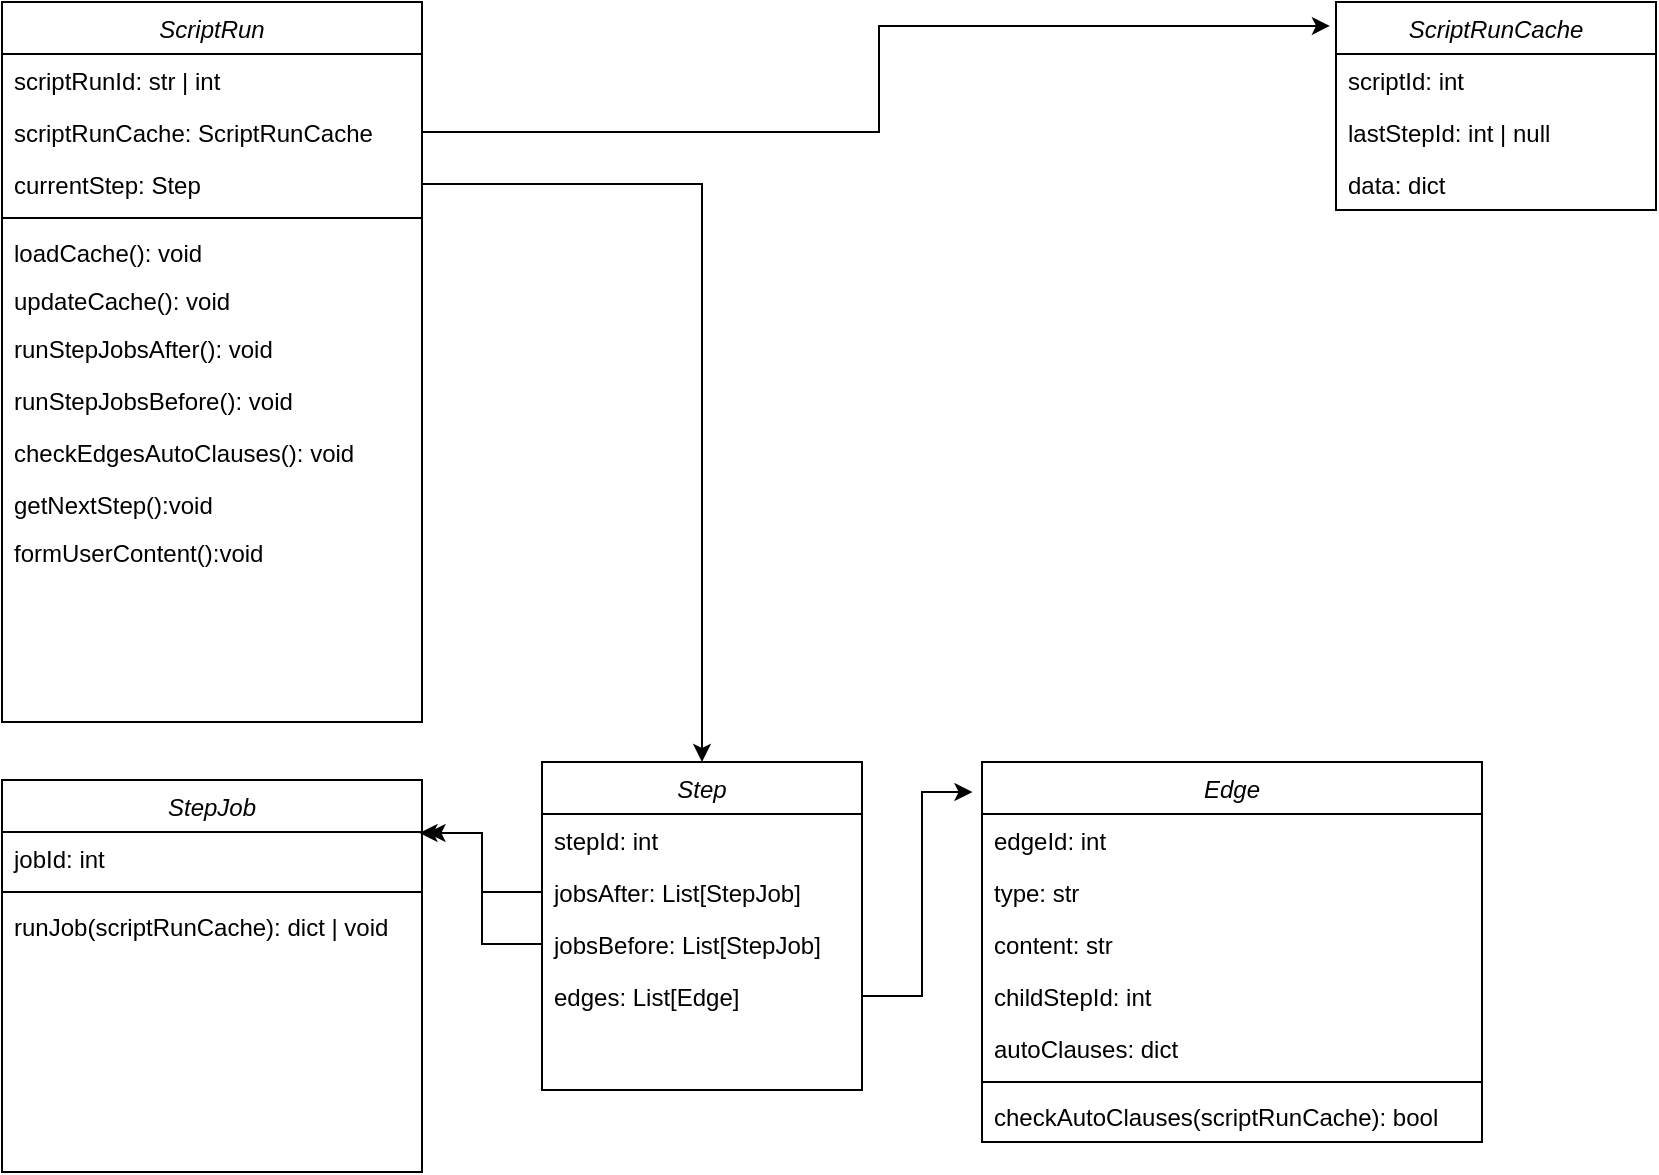 <mxfile version="22.0.8" type="github">
  <diagram id="C5RBs43oDa-KdzZeNtuy" name="Page-1">
    <mxGraphModel dx="1368" dy="771" grid="1" gridSize="10" guides="1" tooltips="1" connect="1" arrows="1" fold="1" page="1" pageScale="1" pageWidth="827" pageHeight="1169" math="0" shadow="0">
      <root>
        <mxCell id="WIyWlLk6GJQsqaUBKTNV-0" />
        <mxCell id="WIyWlLk6GJQsqaUBKTNV-1" parent="WIyWlLk6GJQsqaUBKTNV-0" />
        <mxCell id="zkfFHV4jXpPFQw0GAbJ--0" value="ScriptRun" style="swimlane;fontStyle=2;align=center;verticalAlign=top;childLayout=stackLayout;horizontal=1;startSize=26;horizontalStack=0;resizeParent=1;resizeLast=0;collapsible=1;marginBottom=0;rounded=0;shadow=0;strokeWidth=1;" parent="WIyWlLk6GJQsqaUBKTNV-1" vertex="1">
          <mxGeometry width="210" height="360" as="geometry">
            <mxRectangle x="220" y="120" width="160" height="26" as="alternateBounds" />
          </mxGeometry>
        </mxCell>
        <mxCell id="zkfFHV4jXpPFQw0GAbJ--2" value="scriptRunId: str | int" style="text;align=left;verticalAlign=top;spacingLeft=4;spacingRight=4;overflow=hidden;rotatable=0;points=[[0,0.5],[1,0.5]];portConstraint=eastwest;rounded=0;shadow=0;html=0;" parent="zkfFHV4jXpPFQw0GAbJ--0" vertex="1">
          <mxGeometry y="26" width="210" height="26" as="geometry" />
        </mxCell>
        <mxCell id="EpIali6iQXWB2i0QFsvH-1" value="scriptRunCache: ScriptRunCache" style="text;align=left;verticalAlign=top;spacingLeft=4;spacingRight=4;overflow=hidden;rotatable=0;points=[[0,0.5],[1,0.5]];portConstraint=eastwest;rounded=0;shadow=0;html=0;" parent="zkfFHV4jXpPFQw0GAbJ--0" vertex="1">
          <mxGeometry y="52" width="210" height="26" as="geometry" />
        </mxCell>
        <mxCell id="EpIali6iQXWB2i0QFsvH-38" value="currentStep: Step" style="text;align=left;verticalAlign=top;spacingLeft=4;spacingRight=4;overflow=hidden;rotatable=0;points=[[0,0.5],[1,0.5]];portConstraint=eastwest;rounded=0;shadow=0;html=0;" parent="zkfFHV4jXpPFQw0GAbJ--0" vertex="1">
          <mxGeometry y="78" width="210" height="26" as="geometry" />
        </mxCell>
        <mxCell id="zkfFHV4jXpPFQw0GAbJ--4" value="" style="line;html=1;strokeWidth=1;align=left;verticalAlign=middle;spacingTop=-1;spacingLeft=3;spacingRight=3;rotatable=0;labelPosition=right;points=[];portConstraint=eastwest;" parent="zkfFHV4jXpPFQw0GAbJ--0" vertex="1">
          <mxGeometry y="104" width="210" height="8" as="geometry" />
        </mxCell>
        <mxCell id="EpIali6iQXWB2i0QFsvH-22" value="loadCache(): void" style="text;align=left;verticalAlign=top;spacingLeft=4;spacingRight=4;overflow=hidden;rotatable=0;points=[[0,0.5],[1,0.5]];portConstraint=eastwest;" parent="zkfFHV4jXpPFQw0GAbJ--0" vertex="1">
          <mxGeometry y="112" width="210" height="24" as="geometry" />
        </mxCell>
        <mxCell id="EpIali6iQXWB2i0QFsvH-23" value="updateCache(): void" style="text;align=left;verticalAlign=top;spacingLeft=4;spacingRight=4;overflow=hidden;rotatable=0;points=[[0,0.5],[1,0.5]];portConstraint=eastwest;" parent="zkfFHV4jXpPFQw0GAbJ--0" vertex="1">
          <mxGeometry y="136" width="210" height="24" as="geometry" />
        </mxCell>
        <mxCell id="EpIali6iQXWB2i0QFsvH-59" value="runStepJobsAfter(): void" style="text;align=left;verticalAlign=top;spacingLeft=4;spacingRight=4;overflow=hidden;rotatable=0;points=[[0,0.5],[1,0.5]];portConstraint=eastwest;rounded=0;shadow=0;html=0;" parent="zkfFHV4jXpPFQw0GAbJ--0" vertex="1">
          <mxGeometry y="160" width="210" height="26" as="geometry" />
        </mxCell>
        <mxCell id="EpIali6iQXWB2i0QFsvH-58" value="runStepJobsBefore(): void" style="text;align=left;verticalAlign=top;spacingLeft=4;spacingRight=4;overflow=hidden;rotatable=0;points=[[0,0.5],[1,0.5]];portConstraint=eastwest;rounded=0;shadow=0;html=0;" parent="zkfFHV4jXpPFQw0GAbJ--0" vertex="1">
          <mxGeometry y="186" width="210" height="26" as="geometry" />
        </mxCell>
        <mxCell id="gZL-CA3MrHQafy-ou_5t-15" value="checkEdgesAutoClauses(): void" style="text;align=left;verticalAlign=top;spacingLeft=4;spacingRight=4;overflow=hidden;rotatable=0;points=[[0,0.5],[1,0.5]];portConstraint=eastwest;rounded=0;shadow=0;html=0;" vertex="1" parent="zkfFHV4jXpPFQw0GAbJ--0">
          <mxGeometry y="212" width="210" height="26" as="geometry" />
        </mxCell>
        <mxCell id="EpIali6iQXWB2i0QFsvH-40" value="getNextStep():void" style="text;align=left;verticalAlign=top;spacingLeft=4;spacingRight=4;overflow=hidden;rotatable=0;points=[[0,0.5],[1,0.5]];portConstraint=eastwest;" parent="zkfFHV4jXpPFQw0GAbJ--0" vertex="1">
          <mxGeometry y="238" width="210" height="24" as="geometry" />
        </mxCell>
        <mxCell id="gZL-CA3MrHQafy-ou_5t-16" value="formUserContent():void" style="text;align=left;verticalAlign=top;spacingLeft=4;spacingRight=4;overflow=hidden;rotatable=0;points=[[0,0.5],[1,0.5]];portConstraint=eastwest;" vertex="1" parent="zkfFHV4jXpPFQw0GAbJ--0">
          <mxGeometry y="262" width="210" height="24" as="geometry" />
        </mxCell>
        <mxCell id="EpIali6iQXWB2i0QFsvH-24" value="ScriptRunCache" style="swimlane;fontStyle=2;align=center;verticalAlign=top;childLayout=stackLayout;horizontal=1;startSize=26;horizontalStack=0;resizeParent=1;resizeLast=0;collapsible=1;marginBottom=0;rounded=0;shadow=0;strokeWidth=1;" parent="WIyWlLk6GJQsqaUBKTNV-1" vertex="1">
          <mxGeometry x="667" width="160" height="104" as="geometry">
            <mxRectangle x="220" y="120" width="160" height="26" as="alternateBounds" />
          </mxGeometry>
        </mxCell>
        <mxCell id="EpIali6iQXWB2i0QFsvH-37" value="scriptId: int" style="text;align=left;verticalAlign=top;spacingLeft=4;spacingRight=4;overflow=hidden;rotatable=0;points=[[0,0.5],[1,0.5]];portConstraint=eastwest;rounded=0;shadow=0;html=0;" parent="EpIali6iQXWB2i0QFsvH-24" vertex="1">
          <mxGeometry y="26" width="160" height="26" as="geometry" />
        </mxCell>
        <mxCell id="EpIali6iQXWB2i0QFsvH-35" value="lastStepId: int | null" style="text;align=left;verticalAlign=top;spacingLeft=4;spacingRight=4;overflow=hidden;rotatable=0;points=[[0,0.5],[1,0.5]];portConstraint=eastwest;rounded=0;shadow=0;html=0;" parent="EpIali6iQXWB2i0QFsvH-24" vertex="1">
          <mxGeometry y="52" width="160" height="26" as="geometry" />
        </mxCell>
        <mxCell id="EpIali6iQXWB2i0QFsvH-36" value="data: dict" style="text;align=left;verticalAlign=top;spacingLeft=4;spacingRight=4;overflow=hidden;rotatable=0;points=[[0,0.5],[1,0.5]];portConstraint=eastwest;rounded=0;shadow=0;html=0;" parent="EpIali6iQXWB2i0QFsvH-24" vertex="1">
          <mxGeometry y="78" width="160" height="26" as="geometry" />
        </mxCell>
        <mxCell id="EpIali6iQXWB2i0QFsvH-39" style="edgeStyle=orthogonalEdgeStyle;rounded=0;orthogonalLoop=1;jettySize=auto;html=1;exitX=1;exitY=0.5;exitDx=0;exitDy=0;entryX=-0.019;entryY=0.115;entryDx=0;entryDy=0;entryPerimeter=0;" parent="WIyWlLk6GJQsqaUBKTNV-1" source="EpIali6iQXWB2i0QFsvH-1" target="EpIali6iQXWB2i0QFsvH-24" edge="1">
          <mxGeometry relative="1" as="geometry" />
        </mxCell>
        <mxCell id="EpIali6iQXWB2i0QFsvH-41" value="Step" style="swimlane;fontStyle=2;align=center;verticalAlign=top;childLayout=stackLayout;horizontal=1;startSize=26;horizontalStack=0;resizeParent=1;resizeLast=0;collapsible=1;marginBottom=0;rounded=0;shadow=0;strokeWidth=1;" parent="WIyWlLk6GJQsqaUBKTNV-1" vertex="1">
          <mxGeometry x="270" y="380" width="160" height="164" as="geometry">
            <mxRectangle x="220" y="120" width="160" height="26" as="alternateBounds" />
          </mxGeometry>
        </mxCell>
        <mxCell id="EpIali6iQXWB2i0QFsvH-42" value="stepId: int" style="text;align=left;verticalAlign=top;spacingLeft=4;spacingRight=4;overflow=hidden;rotatable=0;points=[[0,0.5],[1,0.5]];portConstraint=eastwest;rounded=0;shadow=0;html=0;" parent="EpIali6iQXWB2i0QFsvH-41" vertex="1">
          <mxGeometry y="26" width="160" height="26" as="geometry" />
        </mxCell>
        <mxCell id="EpIali6iQXWB2i0QFsvH-46" value="jobsAfter: List[StepJob]" style="text;align=left;verticalAlign=top;spacingLeft=4;spacingRight=4;overflow=hidden;rotatable=0;points=[[0,0.5],[1,0.5]];portConstraint=eastwest;rounded=0;shadow=0;html=0;" parent="EpIali6iQXWB2i0QFsvH-41" vertex="1">
          <mxGeometry y="52" width="160" height="26" as="geometry" />
        </mxCell>
        <mxCell id="EpIali6iQXWB2i0QFsvH-51" value="jobsBefore: List[StepJob]" style="text;align=left;verticalAlign=top;spacingLeft=4;spacingRight=4;overflow=hidden;rotatable=0;points=[[0,0.5],[1,0.5]];portConstraint=eastwest;rounded=0;shadow=0;html=0;" parent="EpIali6iQXWB2i0QFsvH-41" vertex="1">
          <mxGeometry y="78" width="160" height="26" as="geometry" />
        </mxCell>
        <mxCell id="EpIali6iQXWB2i0QFsvH-65" value="edges: List[Edge]" style="text;align=left;verticalAlign=top;spacingLeft=4;spacingRight=4;overflow=hidden;rotatable=0;points=[[0,0.5],[1,0.5]];portConstraint=eastwest;rounded=0;shadow=0;html=0;" parent="EpIali6iQXWB2i0QFsvH-41" vertex="1">
          <mxGeometry y="104" width="160" height="26" as="geometry" />
        </mxCell>
        <mxCell id="EpIali6iQXWB2i0QFsvH-45" style="edgeStyle=orthogonalEdgeStyle;rounded=0;orthogonalLoop=1;jettySize=auto;html=1;exitX=1;exitY=0.5;exitDx=0;exitDy=0;entryX=0.5;entryY=0;entryDx=0;entryDy=0;" parent="WIyWlLk6GJQsqaUBKTNV-1" source="EpIali6iQXWB2i0QFsvH-38" target="EpIali6iQXWB2i0QFsvH-41" edge="1">
          <mxGeometry relative="1" as="geometry" />
        </mxCell>
        <mxCell id="EpIali6iQXWB2i0QFsvH-47" value="StepJob" style="swimlane;fontStyle=2;align=center;verticalAlign=top;childLayout=stackLayout;horizontal=1;startSize=26;horizontalStack=0;resizeParent=1;resizeLast=0;collapsible=1;marginBottom=0;rounded=0;shadow=0;strokeWidth=1;" parent="WIyWlLk6GJQsqaUBKTNV-1" vertex="1">
          <mxGeometry y="389" width="210" height="196" as="geometry">
            <mxRectangle x="220" y="120" width="160" height="26" as="alternateBounds" />
          </mxGeometry>
        </mxCell>
        <mxCell id="EpIali6iQXWB2i0QFsvH-48" value="jobId: int" style="text;align=left;verticalAlign=top;spacingLeft=4;spacingRight=4;overflow=hidden;rotatable=0;points=[[0,0.5],[1,0.5]];portConstraint=eastwest;rounded=0;shadow=0;html=0;" parent="EpIali6iQXWB2i0QFsvH-47" vertex="1">
          <mxGeometry y="26" width="210" height="26" as="geometry" />
        </mxCell>
        <mxCell id="EpIali6iQXWB2i0QFsvH-55" value="" style="line;html=1;strokeWidth=1;align=left;verticalAlign=middle;spacingTop=-1;spacingLeft=3;spacingRight=3;rotatable=0;labelPosition=right;points=[];portConstraint=eastwest;" parent="EpIali6iQXWB2i0QFsvH-47" vertex="1">
          <mxGeometry y="52" width="210" height="8" as="geometry" />
        </mxCell>
        <mxCell id="EpIali6iQXWB2i0QFsvH-56" value="runJob(scriptRunCache): dict | void" style="text;align=left;verticalAlign=top;spacingLeft=4;spacingRight=4;overflow=hidden;rotatable=0;points=[[0,0.5],[1,0.5]];portConstraint=eastwest;rounded=0;shadow=0;html=0;" parent="EpIali6iQXWB2i0QFsvH-47" vertex="1">
          <mxGeometry y="60" width="210" height="110" as="geometry" />
        </mxCell>
        <mxCell id="EpIali6iQXWB2i0QFsvH-50" style="edgeStyle=orthogonalEdgeStyle;rounded=0;orthogonalLoop=1;jettySize=auto;html=1;exitX=0;exitY=0.5;exitDx=0;exitDy=0;entryX=0.994;entryY=0.135;entryDx=0;entryDy=0;entryPerimeter=0;" parent="WIyWlLk6GJQsqaUBKTNV-1" source="EpIali6iQXWB2i0QFsvH-46" target="EpIali6iQXWB2i0QFsvH-47" edge="1">
          <mxGeometry relative="1" as="geometry" />
        </mxCell>
        <mxCell id="EpIali6iQXWB2i0QFsvH-52" style="edgeStyle=orthogonalEdgeStyle;rounded=0;orthogonalLoop=1;jettySize=auto;html=1;exitX=0;exitY=0.5;exitDx=0;exitDy=0;entryX=1.013;entryY=0.135;entryDx=0;entryDy=0;entryPerimeter=0;" parent="WIyWlLk6GJQsqaUBKTNV-1" source="EpIali6iQXWB2i0QFsvH-51" target="EpIali6iQXWB2i0QFsvH-47" edge="1">
          <mxGeometry relative="1" as="geometry" />
        </mxCell>
        <mxCell id="EpIali6iQXWB2i0QFsvH-61" value="Edge" style="swimlane;fontStyle=2;align=center;verticalAlign=top;childLayout=stackLayout;horizontal=1;startSize=26;horizontalStack=0;resizeParent=1;resizeLast=0;collapsible=1;marginBottom=0;rounded=0;shadow=0;strokeWidth=1;" parent="WIyWlLk6GJQsqaUBKTNV-1" vertex="1">
          <mxGeometry x="490" y="380" width="250" height="190" as="geometry">
            <mxRectangle x="220" y="120" width="160" height="26" as="alternateBounds" />
          </mxGeometry>
        </mxCell>
        <mxCell id="EpIali6iQXWB2i0QFsvH-62" value="edgeId: int" style="text;align=left;verticalAlign=top;spacingLeft=4;spacingRight=4;overflow=hidden;rotatable=0;points=[[0,0.5],[1,0.5]];portConstraint=eastwest;rounded=0;shadow=0;html=0;" parent="EpIali6iQXWB2i0QFsvH-61" vertex="1">
          <mxGeometry y="26" width="250" height="26" as="geometry" />
        </mxCell>
        <mxCell id="gZL-CA3MrHQafy-ou_5t-2" value="type: str" style="text;align=left;verticalAlign=top;spacingLeft=4;spacingRight=4;overflow=hidden;rotatable=0;points=[[0,0.5],[1,0.5]];portConstraint=eastwest;rounded=0;shadow=0;html=0;" vertex="1" parent="EpIali6iQXWB2i0QFsvH-61">
          <mxGeometry y="52" width="250" height="26" as="geometry" />
        </mxCell>
        <mxCell id="gZL-CA3MrHQafy-ou_5t-11" value="content: str" style="text;align=left;verticalAlign=top;spacingLeft=4;spacingRight=4;overflow=hidden;rotatable=0;points=[[0,0.5],[1,0.5]];portConstraint=eastwest;rounded=0;shadow=0;html=0;" vertex="1" parent="EpIali6iQXWB2i0QFsvH-61">
          <mxGeometry y="78" width="250" height="26" as="geometry" />
        </mxCell>
        <mxCell id="gZL-CA3MrHQafy-ou_5t-8" value="childStepId: int" style="text;align=left;verticalAlign=top;spacingLeft=4;spacingRight=4;overflow=hidden;rotatable=0;points=[[0,0.5],[1,0.5]];portConstraint=eastwest;rounded=0;shadow=0;html=0;" vertex="1" parent="EpIali6iQXWB2i0QFsvH-61">
          <mxGeometry y="104" width="250" height="26" as="geometry" />
        </mxCell>
        <mxCell id="gZL-CA3MrHQafy-ou_5t-3" value="autoClauses: dict" style="text;align=left;verticalAlign=top;spacingLeft=4;spacingRight=4;overflow=hidden;rotatable=0;points=[[0,0.5],[1,0.5]];portConstraint=eastwest;rounded=0;shadow=0;html=0;" vertex="1" parent="EpIali6iQXWB2i0QFsvH-61">
          <mxGeometry y="130" width="250" height="26" as="geometry" />
        </mxCell>
        <mxCell id="gZL-CA3MrHQafy-ou_5t-9" value="" style="line;html=1;strokeWidth=1;align=left;verticalAlign=middle;spacingTop=-1;spacingLeft=3;spacingRight=3;rotatable=0;labelPosition=right;points=[];portConstraint=eastwest;" vertex="1" parent="EpIali6iQXWB2i0QFsvH-61">
          <mxGeometry y="156" width="250" height="8" as="geometry" />
        </mxCell>
        <mxCell id="gZL-CA3MrHQafy-ou_5t-10" value="checkAutoClauses(scriptRunCache): bool" style="text;align=left;verticalAlign=top;spacingLeft=4;spacingRight=4;overflow=hidden;rotatable=0;points=[[0,0.5],[1,0.5]];portConstraint=eastwest;rounded=0;shadow=0;html=0;" vertex="1" parent="EpIali6iQXWB2i0QFsvH-61">
          <mxGeometry y="164" width="250" height="26" as="geometry" />
        </mxCell>
        <mxCell id="EpIali6iQXWB2i0QFsvH-66" style="edgeStyle=orthogonalEdgeStyle;rounded=0;orthogonalLoop=1;jettySize=auto;html=1;entryX=-0.019;entryY=0.079;entryDx=0;entryDy=0;entryPerimeter=0;" parent="WIyWlLk6GJQsqaUBKTNV-1" source="EpIali6iQXWB2i0QFsvH-65" target="EpIali6iQXWB2i0QFsvH-61" edge="1">
          <mxGeometry relative="1" as="geometry" />
        </mxCell>
      </root>
    </mxGraphModel>
  </diagram>
</mxfile>
